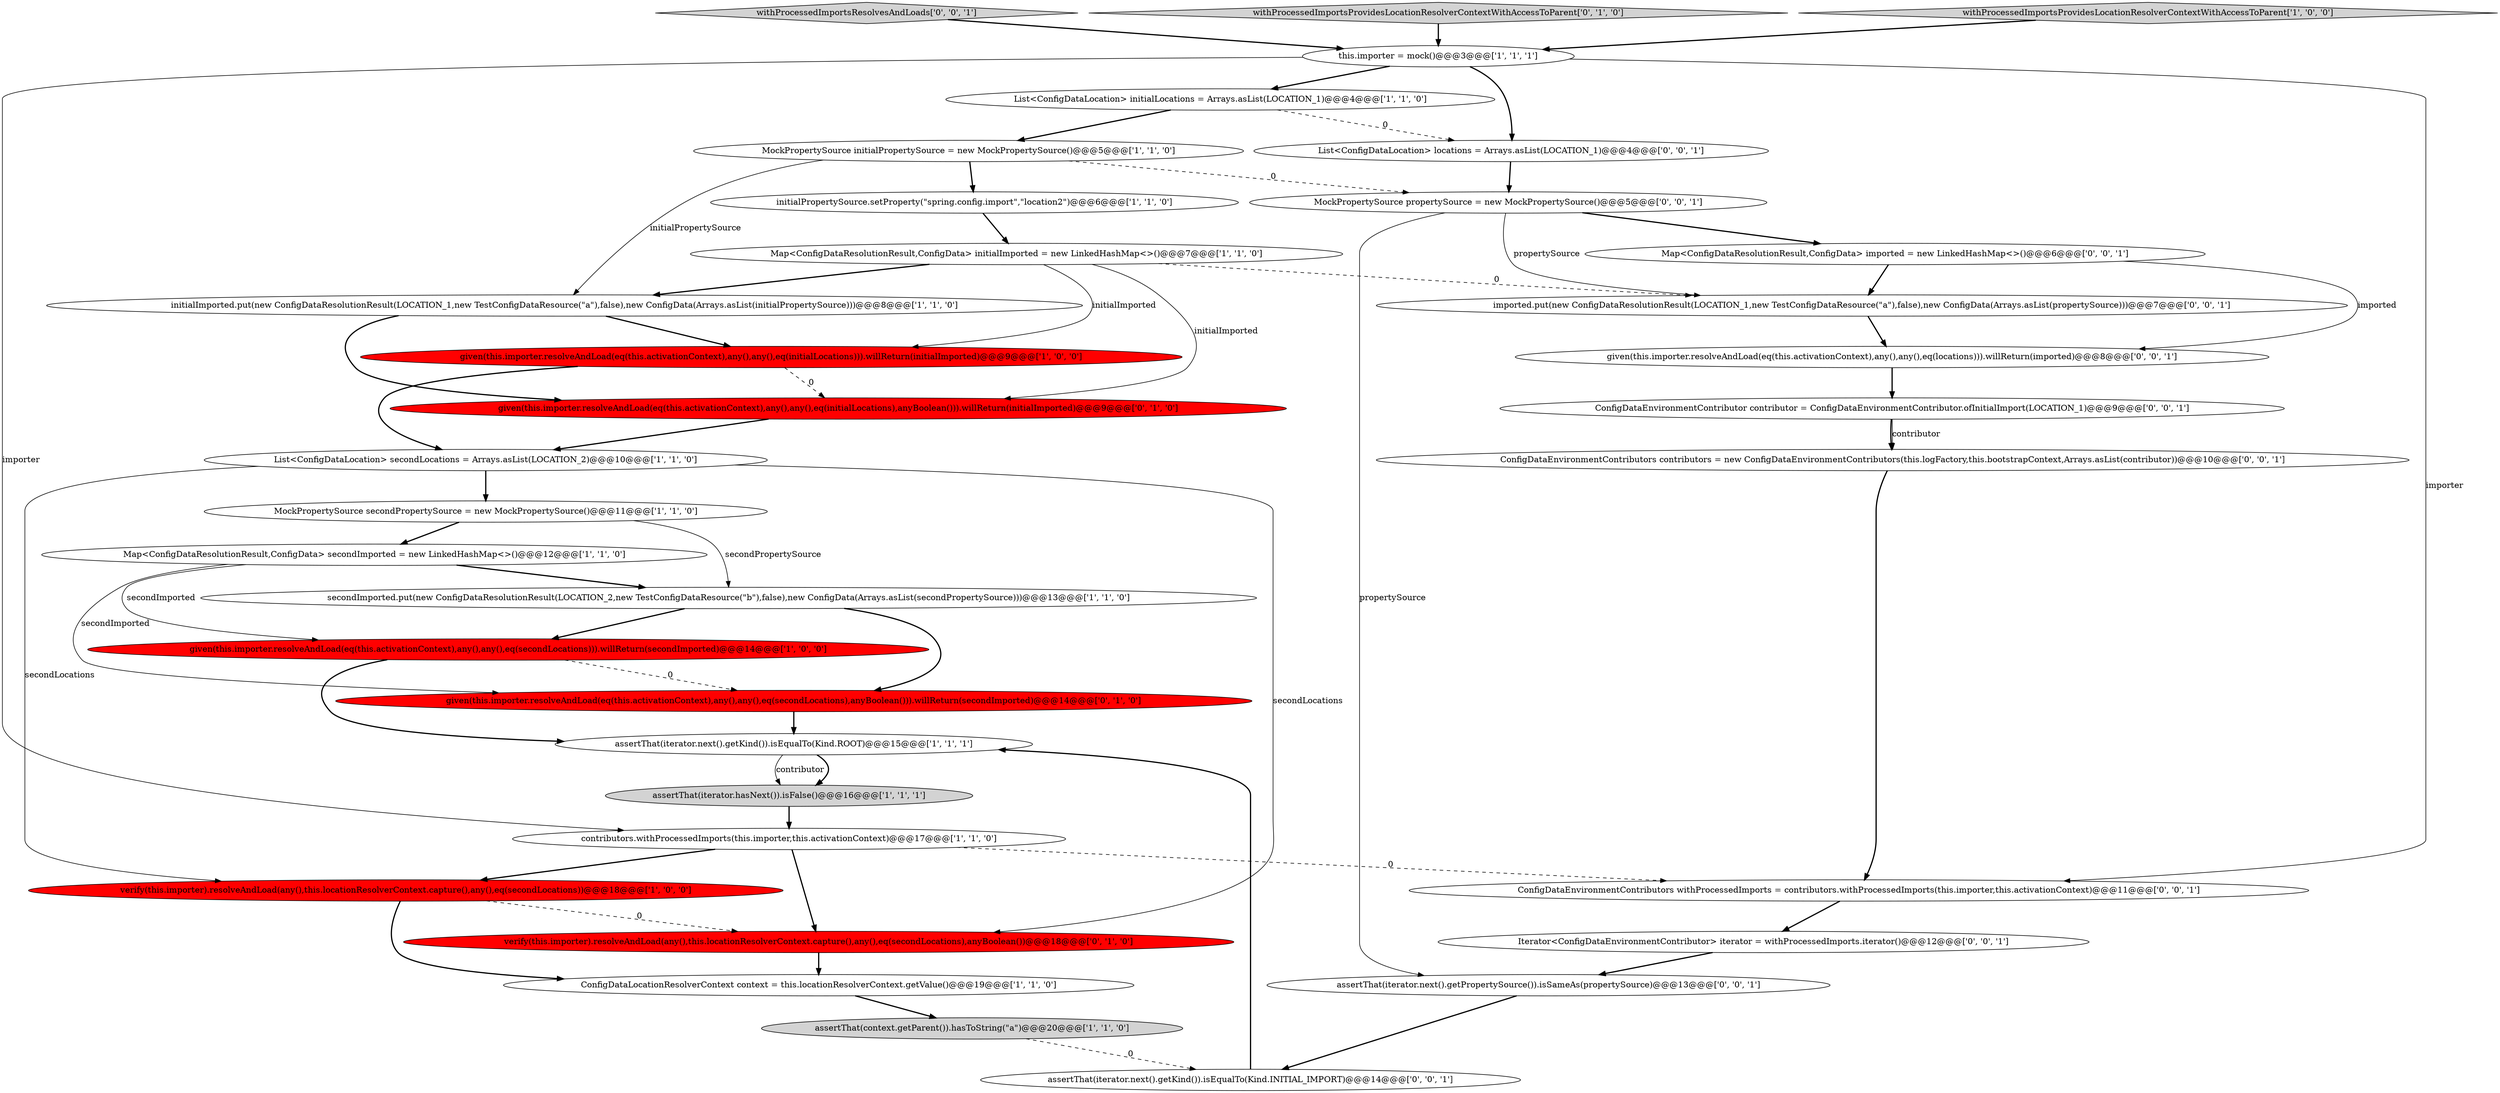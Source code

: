 digraph {
9 [style = filled, label = "MockPropertySource secondPropertySource = new MockPropertySource()@@@11@@@['1', '1', '0']", fillcolor = white, shape = ellipse image = "AAA0AAABBB1BBB"];
4 [style = filled, label = "assertThat(context.getParent()).hasToString(\"a\")@@@20@@@['1', '1', '0']", fillcolor = lightgray, shape = ellipse image = "AAA0AAABBB1BBB"];
25 [style = filled, label = "imported.put(new ConfigDataResolutionResult(LOCATION_1,new TestConfigDataResource(\"a\"),false),new ConfigData(Arrays.asList(propertySource)))@@@7@@@['0', '0', '1']", fillcolor = white, shape = ellipse image = "AAA0AAABBB3BBB"];
20 [style = filled, label = "given(this.importer.resolveAndLoad(eq(this.activationContext),any(),any(),eq(initialLocations),anyBoolean())).willReturn(initialImported)@@@9@@@['0', '1', '0']", fillcolor = red, shape = ellipse image = "AAA1AAABBB2BBB"];
8 [style = filled, label = "given(this.importer.resolveAndLoad(eq(this.activationContext),any(),any(),eq(initialLocations))).willReturn(initialImported)@@@9@@@['1', '0', '0']", fillcolor = red, shape = ellipse image = "AAA1AAABBB1BBB"];
27 [style = filled, label = "given(this.importer.resolveAndLoad(eq(this.activationContext),any(),any(),eq(locations))).willReturn(imported)@@@8@@@['0', '0', '1']", fillcolor = white, shape = ellipse image = "AAA0AAABBB3BBB"];
18 [style = filled, label = "contributors.withProcessedImports(this.importer,this.activationContext)@@@17@@@['1', '1', '0']", fillcolor = white, shape = ellipse image = "AAA0AAABBB1BBB"];
26 [style = filled, label = "MockPropertySource propertySource = new MockPropertySource()@@@5@@@['0', '0', '1']", fillcolor = white, shape = ellipse image = "AAA0AAABBB3BBB"];
32 [style = filled, label = "assertThat(iterator.next().getPropertySource()).isSameAs(propertySource)@@@13@@@['0', '0', '1']", fillcolor = white, shape = ellipse image = "AAA0AAABBB3BBB"];
13 [style = filled, label = "this.importer = mock()@@@3@@@['1', '1', '1']", fillcolor = white, shape = ellipse image = "AAA0AAABBB1BBB"];
31 [style = filled, label = "withProcessedImportsResolvesAndLoads['0', '0', '1']", fillcolor = lightgray, shape = diamond image = "AAA0AAABBB3BBB"];
10 [style = filled, label = "initialPropertySource.setProperty(\"spring.config.import\",\"location2\")@@@6@@@['1', '1', '0']", fillcolor = white, shape = ellipse image = "AAA0AAABBB1BBB"];
29 [style = filled, label = "ConfigDataEnvironmentContributors contributors = new ConfigDataEnvironmentContributors(this.logFactory,this.bootstrapContext,Arrays.asList(contributor))@@@10@@@['0', '0', '1']", fillcolor = white, shape = ellipse image = "AAA0AAABBB3BBB"];
22 [style = filled, label = "verify(this.importer).resolveAndLoad(any(),this.locationResolverContext.capture(),any(),eq(secondLocations),anyBoolean())@@@18@@@['0', '1', '0']", fillcolor = red, shape = ellipse image = "AAA1AAABBB2BBB"];
30 [style = filled, label = "ConfigDataEnvironmentContributors withProcessedImports = contributors.withProcessedImports(this.importer,this.activationContext)@@@11@@@['0', '0', '1']", fillcolor = white, shape = ellipse image = "AAA0AAABBB3BBB"];
17 [style = filled, label = "secondImported.put(new ConfigDataResolutionResult(LOCATION_2,new TestConfigDataResource(\"b\"),false),new ConfigData(Arrays.asList(secondPropertySource)))@@@13@@@['1', '1', '0']", fillcolor = white, shape = ellipse image = "AAA0AAABBB1BBB"];
24 [style = filled, label = "assertThat(iterator.next().getKind()).isEqualTo(Kind.INITIAL_IMPORT)@@@14@@@['0', '0', '1']", fillcolor = white, shape = ellipse image = "AAA0AAABBB3BBB"];
2 [style = filled, label = "assertThat(iterator.next().getKind()).isEqualTo(Kind.ROOT)@@@15@@@['1', '1', '1']", fillcolor = white, shape = ellipse image = "AAA0AAABBB1BBB"];
12 [style = filled, label = "List<ConfigDataLocation> initialLocations = Arrays.asList(LOCATION_1)@@@4@@@['1', '1', '0']", fillcolor = white, shape = ellipse image = "AAA0AAABBB1BBB"];
6 [style = filled, label = "verify(this.importer).resolveAndLoad(any(),this.locationResolverContext.capture(),any(),eq(secondLocations))@@@18@@@['1', '0', '0']", fillcolor = red, shape = ellipse image = "AAA1AAABBB1BBB"];
11 [style = filled, label = "initialImported.put(new ConfigDataResolutionResult(LOCATION_1,new TestConfigDataResource(\"a\"),false),new ConfigData(Arrays.asList(initialPropertySource)))@@@8@@@['1', '1', '0']", fillcolor = white, shape = ellipse image = "AAA0AAABBB1BBB"];
34 [style = filled, label = "Iterator<ConfigDataEnvironmentContributor> iterator = withProcessedImports.iterator()@@@12@@@['0', '0', '1']", fillcolor = white, shape = ellipse image = "AAA0AAABBB3BBB"];
19 [style = filled, label = "withProcessedImportsProvidesLocationResolverContextWithAccessToParent['0', '1', '0']", fillcolor = lightgray, shape = diamond image = "AAA0AAABBB2BBB"];
0 [style = filled, label = "List<ConfigDataLocation> secondLocations = Arrays.asList(LOCATION_2)@@@10@@@['1', '1', '0']", fillcolor = white, shape = ellipse image = "AAA0AAABBB1BBB"];
3 [style = filled, label = "Map<ConfigDataResolutionResult,ConfigData> initialImported = new LinkedHashMap<>()@@@7@@@['1', '1', '0']", fillcolor = white, shape = ellipse image = "AAA0AAABBB1BBB"];
7 [style = filled, label = "assertThat(iterator.hasNext()).isFalse()@@@16@@@['1', '1', '1']", fillcolor = lightgray, shape = ellipse image = "AAA0AAABBB1BBB"];
15 [style = filled, label = "withProcessedImportsProvidesLocationResolverContextWithAccessToParent['1', '0', '0']", fillcolor = lightgray, shape = diamond image = "AAA0AAABBB1BBB"];
23 [style = filled, label = "Map<ConfigDataResolutionResult,ConfigData> imported = new LinkedHashMap<>()@@@6@@@['0', '0', '1']", fillcolor = white, shape = ellipse image = "AAA0AAABBB3BBB"];
33 [style = filled, label = "ConfigDataEnvironmentContributor contributor = ConfigDataEnvironmentContributor.ofInitialImport(LOCATION_1)@@@9@@@['0', '0', '1']", fillcolor = white, shape = ellipse image = "AAA0AAABBB3BBB"];
5 [style = filled, label = "ConfigDataLocationResolverContext context = this.locationResolverContext.getValue()@@@19@@@['1', '1', '0']", fillcolor = white, shape = ellipse image = "AAA0AAABBB1BBB"];
14 [style = filled, label = "MockPropertySource initialPropertySource = new MockPropertySource()@@@5@@@['1', '1', '0']", fillcolor = white, shape = ellipse image = "AAA0AAABBB1BBB"];
28 [style = filled, label = "List<ConfigDataLocation> locations = Arrays.asList(LOCATION_1)@@@4@@@['0', '0', '1']", fillcolor = white, shape = ellipse image = "AAA0AAABBB3BBB"];
16 [style = filled, label = "Map<ConfigDataResolutionResult,ConfigData> secondImported = new LinkedHashMap<>()@@@12@@@['1', '1', '0']", fillcolor = white, shape = ellipse image = "AAA0AAABBB1BBB"];
1 [style = filled, label = "given(this.importer.resolveAndLoad(eq(this.activationContext),any(),any(),eq(secondLocations))).willReturn(secondImported)@@@14@@@['1', '0', '0']", fillcolor = red, shape = ellipse image = "AAA1AAABBB1BBB"];
21 [style = filled, label = "given(this.importer.resolveAndLoad(eq(this.activationContext),any(),any(),eq(secondLocations),anyBoolean())).willReturn(secondImported)@@@14@@@['0', '1', '0']", fillcolor = red, shape = ellipse image = "AAA1AAABBB2BBB"];
9->17 [style = solid, label="secondPropertySource"];
11->20 [style = bold, label=""];
23->25 [style = bold, label=""];
0->9 [style = bold, label=""];
15->13 [style = bold, label=""];
0->6 [style = solid, label="secondLocations"];
17->1 [style = bold, label=""];
24->2 [style = bold, label=""];
0->22 [style = solid, label="secondLocations"];
29->30 [style = bold, label=""];
18->30 [style = dashed, label="0"];
13->30 [style = solid, label="importer"];
31->13 [style = bold, label=""];
20->0 [style = bold, label=""];
14->11 [style = solid, label="initialPropertySource"];
8->20 [style = dashed, label="0"];
3->11 [style = bold, label=""];
14->10 [style = bold, label=""];
13->18 [style = solid, label="importer"];
10->3 [style = bold, label=""];
28->26 [style = bold, label=""];
30->34 [style = bold, label=""];
16->21 [style = solid, label="secondImported"];
1->21 [style = dashed, label="0"];
16->17 [style = bold, label=""];
22->5 [style = bold, label=""];
9->16 [style = bold, label=""];
6->22 [style = dashed, label="0"];
14->26 [style = dashed, label="0"];
23->27 [style = solid, label="imported"];
21->2 [style = bold, label=""];
33->29 [style = bold, label=""];
8->0 [style = bold, label=""];
25->27 [style = bold, label=""];
6->5 [style = bold, label=""];
18->22 [style = bold, label=""];
13->12 [style = bold, label=""];
3->8 [style = solid, label="initialImported"];
33->29 [style = solid, label="contributor"];
19->13 [style = bold, label=""];
18->6 [style = bold, label=""];
12->28 [style = dashed, label="0"];
26->23 [style = bold, label=""];
5->4 [style = bold, label=""];
12->14 [style = bold, label=""];
3->20 [style = solid, label="initialImported"];
7->18 [style = bold, label=""];
11->8 [style = bold, label=""];
16->1 [style = solid, label="secondImported"];
34->32 [style = bold, label=""];
26->25 [style = solid, label="propertySource"];
1->2 [style = bold, label=""];
27->33 [style = bold, label=""];
2->7 [style = bold, label=""];
4->24 [style = dashed, label="0"];
32->24 [style = bold, label=""];
2->7 [style = solid, label="contributor"];
17->21 [style = bold, label=""];
26->32 [style = solid, label="propertySource"];
13->28 [style = bold, label=""];
3->25 [style = dashed, label="0"];
}
